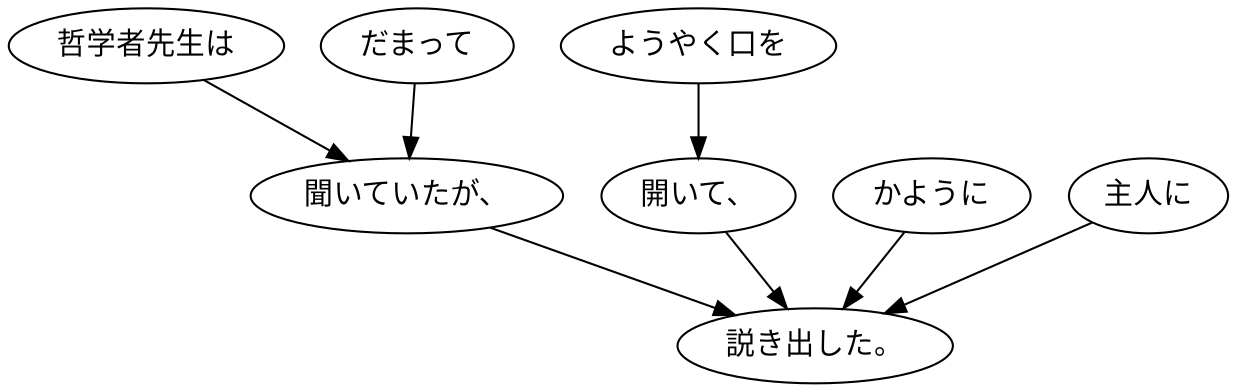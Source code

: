 digraph graph5497 {
	node0 [label="哲学者先生は"];
	node1 [label="だまって"];
	node2 [label="聞いていたが、"];
	node3 [label="ようやく口を"];
	node4 [label="開いて、"];
	node5 [label="かように"];
	node6 [label="主人に"];
	node7 [label="説き出した。"];
	node0 -> node2;
	node1 -> node2;
	node2 -> node7;
	node3 -> node4;
	node4 -> node7;
	node5 -> node7;
	node6 -> node7;
}
